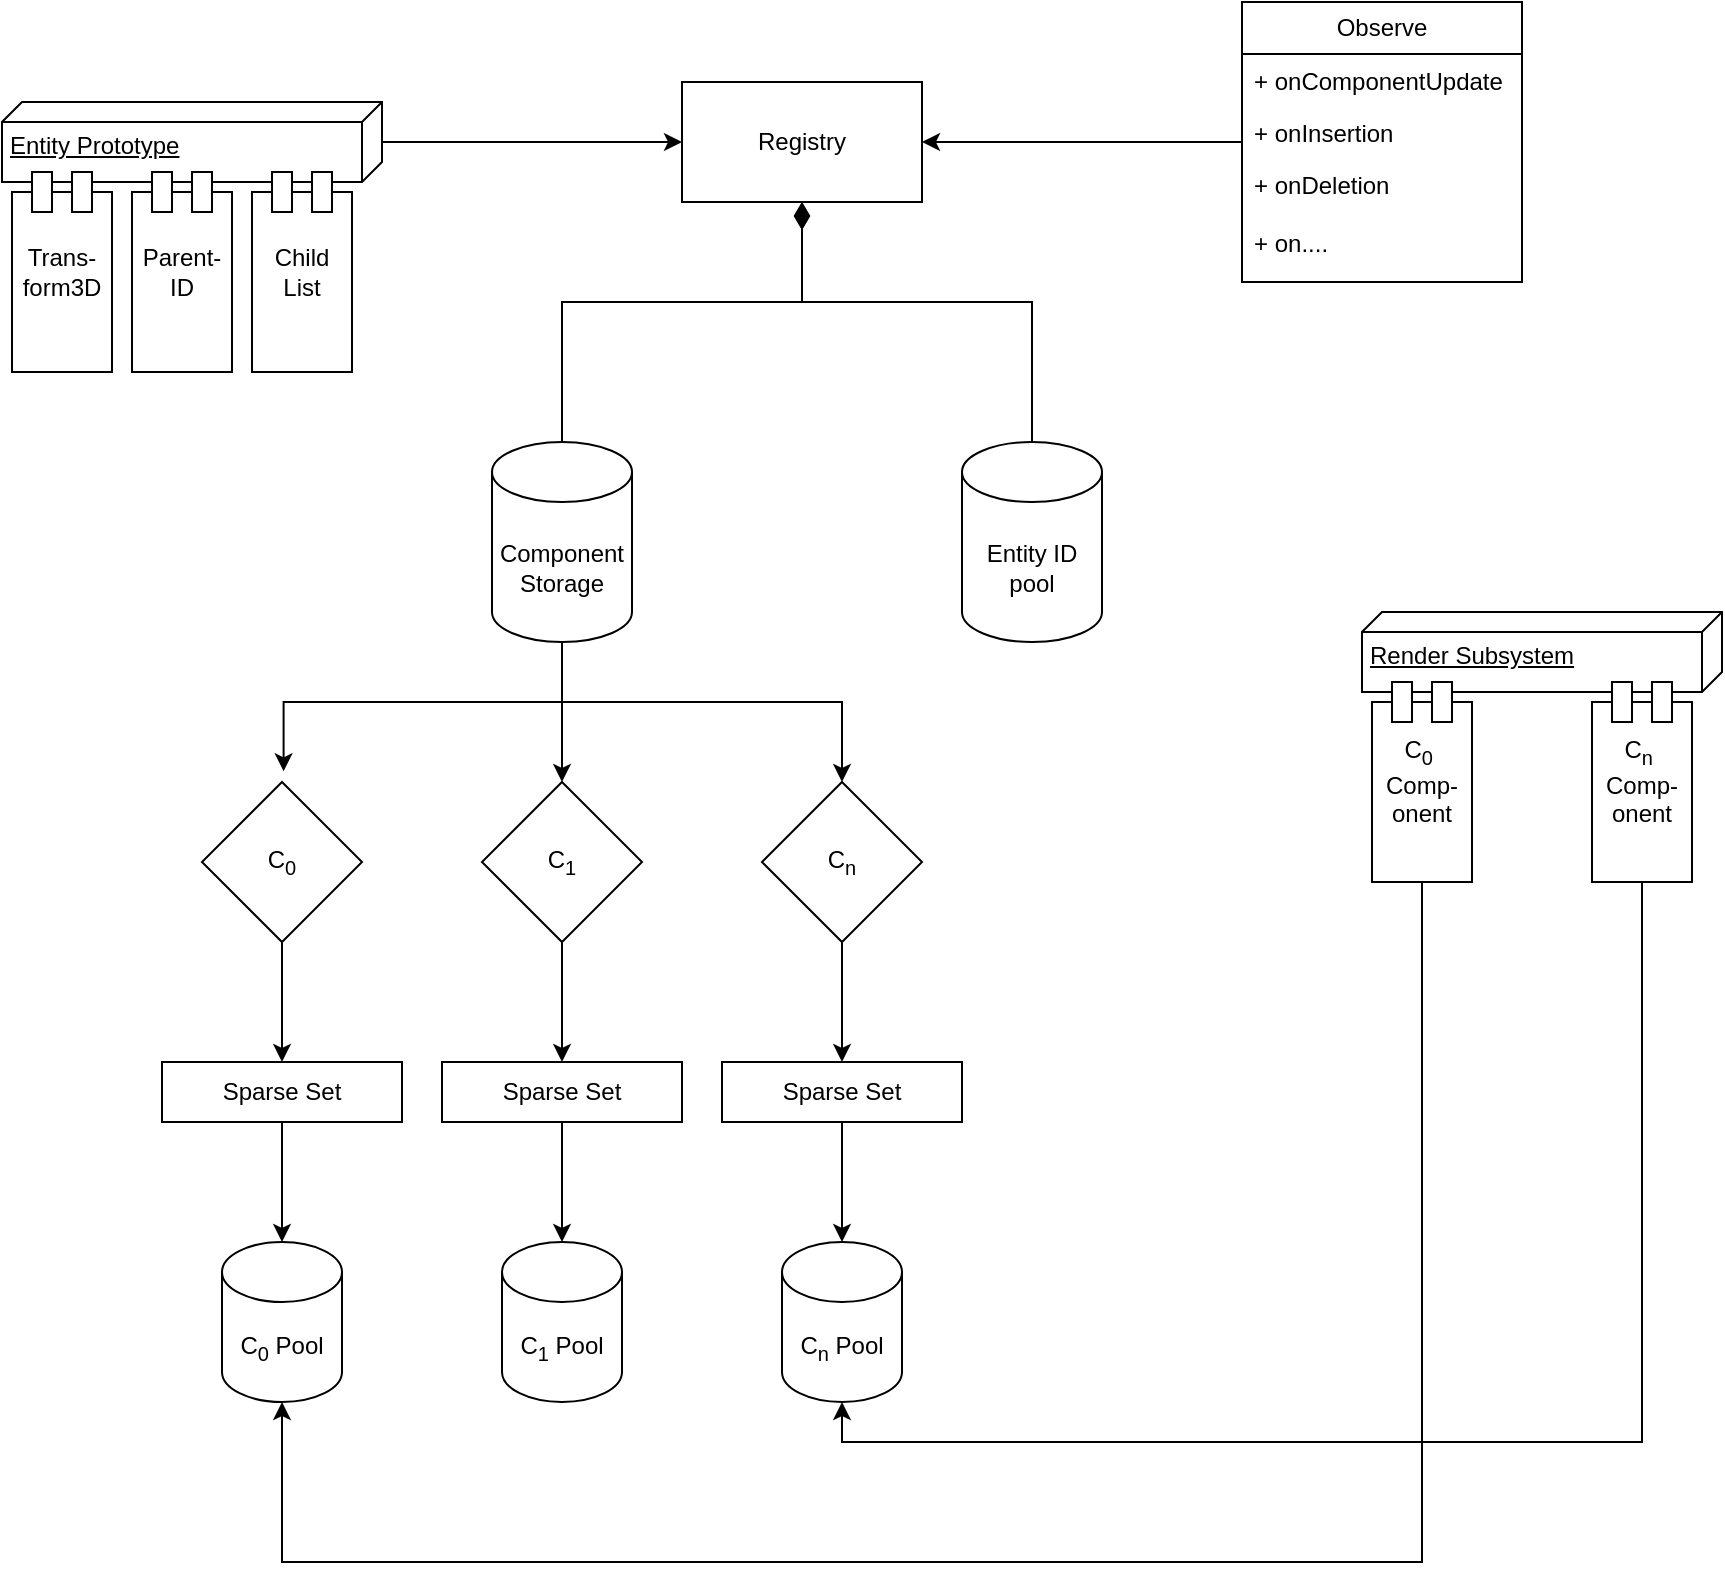 <mxfile version="22.1.2" type="device">
  <diagram name="Page-1" id="twf_O56_-kIR7b0SyXV9">
    <mxGraphModel dx="3585" dy="2210" grid="1" gridSize="10" guides="1" tooltips="1" connect="1" arrows="1" fold="1" page="1" pageScale="1" pageWidth="1920" pageHeight="1200" math="0" shadow="0">
      <root>
        <mxCell id="0" />
        <mxCell id="1" parent="0" />
        <mxCell id="KK0hIXP3dYskdYrrd4sn-71" style="edgeStyle=orthogonalEdgeStyle;rounded=0;orthogonalLoop=1;jettySize=auto;html=1;entryX=0;entryY=0.5;entryDx=0;entryDy=0;" edge="1" parent="1" source="KK0hIXP3dYskdYrrd4sn-2" target="KK0hIXP3dYskdYrrd4sn-12">
          <mxGeometry relative="1" as="geometry" />
        </mxCell>
        <mxCell id="KK0hIXP3dYskdYrrd4sn-2" value="Entity Prototype&lt;br&gt;" style="verticalAlign=top;align=left;spacingTop=8;spacingLeft=2;spacingRight=12;shape=cube;size=10;direction=south;fontStyle=4;html=1;whiteSpace=wrap;" vertex="1" parent="1">
          <mxGeometry x="535" y="260" width="190" height="40" as="geometry" />
        </mxCell>
        <mxCell id="KK0hIXP3dYskdYrrd4sn-3" value="" style="shape=module;align=left;spacingLeft=20;align=center;verticalAlign=top;whiteSpace=wrap;html=1;rotation=90;" vertex="1" parent="1">
          <mxGeometry x="515" y="320" width="100" height="50" as="geometry" />
        </mxCell>
        <mxCell id="KK0hIXP3dYskdYrrd4sn-7" value="Trans-form3D" style="text;html=1;strokeColor=none;fillColor=none;align=center;verticalAlign=middle;whiteSpace=wrap;rounded=0;" vertex="1" parent="1">
          <mxGeometry x="545" y="330" width="40" height="30" as="geometry" />
        </mxCell>
        <mxCell id="KK0hIXP3dYskdYrrd4sn-8" value="" style="shape=module;align=left;spacingLeft=20;align=center;verticalAlign=top;whiteSpace=wrap;html=1;rotation=90;" vertex="1" parent="1">
          <mxGeometry x="575" y="320" width="100" height="50" as="geometry" />
        </mxCell>
        <mxCell id="KK0hIXP3dYskdYrrd4sn-9" value="Parent-ID" style="text;html=1;strokeColor=none;fillColor=none;align=center;verticalAlign=middle;whiteSpace=wrap;rounded=0;" vertex="1" parent="1">
          <mxGeometry x="605" y="330" width="40" height="30" as="geometry" />
        </mxCell>
        <mxCell id="KK0hIXP3dYskdYrrd4sn-10" value="" style="shape=module;align=left;spacingLeft=20;align=center;verticalAlign=top;whiteSpace=wrap;html=1;rotation=90;" vertex="1" parent="1">
          <mxGeometry x="635" y="320" width="100" height="50" as="geometry" />
        </mxCell>
        <mxCell id="KK0hIXP3dYskdYrrd4sn-11" value="Child List" style="text;html=1;strokeColor=none;fillColor=none;align=center;verticalAlign=middle;whiteSpace=wrap;rounded=0;" vertex="1" parent="1">
          <mxGeometry x="665" y="330" width="40" height="30" as="geometry" />
        </mxCell>
        <mxCell id="KK0hIXP3dYskdYrrd4sn-54" style="edgeStyle=orthogonalEdgeStyle;rounded=0;orthogonalLoop=1;jettySize=auto;html=1;endArrow=none;endFill=0;startArrow=diamondThin;startFill=1;startSize=11;" edge="1" parent="1" source="KK0hIXP3dYskdYrrd4sn-12" target="KK0hIXP3dYskdYrrd4sn-14">
          <mxGeometry relative="1" as="geometry">
            <Array as="points">
              <mxPoint x="935" y="360" />
              <mxPoint x="815" y="360" />
            </Array>
          </mxGeometry>
        </mxCell>
        <mxCell id="KK0hIXP3dYskdYrrd4sn-55" style="edgeStyle=orthogonalEdgeStyle;rounded=0;orthogonalLoop=1;jettySize=auto;html=1;endArrow=none;endFill=0;startArrow=diamondThin;startFill=1;startSize=11;" edge="1" parent="1" source="KK0hIXP3dYskdYrrd4sn-12" target="KK0hIXP3dYskdYrrd4sn-51">
          <mxGeometry relative="1" as="geometry">
            <Array as="points">
              <mxPoint x="935" y="360" />
              <mxPoint x="1050" y="360" />
            </Array>
          </mxGeometry>
        </mxCell>
        <mxCell id="KK0hIXP3dYskdYrrd4sn-12" value="Registry" style="rounded=0;whiteSpace=wrap;html=1;" vertex="1" parent="1">
          <mxGeometry x="875" y="250" width="120" height="60" as="geometry" />
        </mxCell>
        <mxCell id="KK0hIXP3dYskdYrrd4sn-48" style="edgeStyle=orthogonalEdgeStyle;rounded=0;orthogonalLoop=1;jettySize=auto;html=1;entryX=0.5;entryY=0;entryDx=0;entryDy=0;" edge="1" parent="1" source="KK0hIXP3dYskdYrrd4sn-14" target="KK0hIXP3dYskdYrrd4sn-16">
          <mxGeometry relative="1" as="geometry" />
        </mxCell>
        <mxCell id="KK0hIXP3dYskdYrrd4sn-49" style="edgeStyle=orthogonalEdgeStyle;rounded=0;orthogonalLoop=1;jettySize=auto;html=1;entryX=0.5;entryY=0;entryDx=0;entryDy=0;" edge="1" parent="1" source="KK0hIXP3dYskdYrrd4sn-14" target="KK0hIXP3dYskdYrrd4sn-17">
          <mxGeometry relative="1" as="geometry">
            <Array as="points">
              <mxPoint x="815" y="560" />
              <mxPoint x="955" y="560" />
            </Array>
          </mxGeometry>
        </mxCell>
        <mxCell id="KK0hIXP3dYskdYrrd4sn-14" value="Component Storage" style="shape=cylinder3;whiteSpace=wrap;html=1;boundedLbl=1;backgroundOutline=1;size=15;" vertex="1" parent="1">
          <mxGeometry x="780" y="430" width="70" height="100" as="geometry" />
        </mxCell>
        <mxCell id="KK0hIXP3dYskdYrrd4sn-18" style="edgeStyle=orthogonalEdgeStyle;rounded=0;orthogonalLoop=1;jettySize=auto;html=1;" edge="1" parent="1" source="KK0hIXP3dYskdYrrd4sn-15">
          <mxGeometry relative="1" as="geometry">
            <mxPoint x="675" y="740" as="targetPoint" />
          </mxGeometry>
        </mxCell>
        <mxCell id="KK0hIXP3dYskdYrrd4sn-15" value="C&lt;sub&gt;0&lt;/sub&gt;" style="rhombus;whiteSpace=wrap;html=1;" vertex="1" parent="1">
          <mxGeometry x="635" y="600" width="80" height="80" as="geometry" />
        </mxCell>
        <mxCell id="KK0hIXP3dYskdYrrd4sn-16" value="C&lt;sub&gt;1&lt;/sub&gt;" style="rhombus;whiteSpace=wrap;html=1;" vertex="1" parent="1">
          <mxGeometry x="775" y="600" width="80" height="80" as="geometry" />
        </mxCell>
        <mxCell id="KK0hIXP3dYskdYrrd4sn-17" value="C&lt;sub&gt;n&lt;/sub&gt;" style="rhombus;whiteSpace=wrap;html=1;" vertex="1" parent="1">
          <mxGeometry x="915" y="600" width="80" height="80" as="geometry" />
        </mxCell>
        <mxCell id="KK0hIXP3dYskdYrrd4sn-21" style="edgeStyle=orthogonalEdgeStyle;rounded=0;orthogonalLoop=1;jettySize=auto;html=1;" edge="1" parent="1" source="KK0hIXP3dYskdYrrd4sn-20" target="KK0hIXP3dYskdYrrd4sn-22">
          <mxGeometry relative="1" as="geometry">
            <mxPoint x="675" y="840" as="targetPoint" />
          </mxGeometry>
        </mxCell>
        <mxCell id="KK0hIXP3dYskdYrrd4sn-20" value="Sparse Set" style="rounded=0;whiteSpace=wrap;html=1;" vertex="1" parent="1">
          <mxGeometry x="615" y="740" width="120" height="30" as="geometry" />
        </mxCell>
        <mxCell id="KK0hIXP3dYskdYrrd4sn-22" value="C&lt;sub&gt;0&lt;/sub&gt;&amp;nbsp;Pool" style="shape=cylinder3;whiteSpace=wrap;html=1;boundedLbl=1;backgroundOutline=1;size=15;" vertex="1" parent="1">
          <mxGeometry x="645" y="830" width="60" height="80" as="geometry" />
        </mxCell>
        <mxCell id="KK0hIXP3dYskdYrrd4sn-39" style="edgeStyle=orthogonalEdgeStyle;rounded=0;orthogonalLoop=1;jettySize=auto;html=1;" edge="1" parent="1">
          <mxGeometry relative="1" as="geometry">
            <mxPoint x="815" y="740" as="targetPoint" />
            <mxPoint x="815" y="680" as="sourcePoint" />
          </mxGeometry>
        </mxCell>
        <mxCell id="KK0hIXP3dYskdYrrd4sn-40" style="edgeStyle=orthogonalEdgeStyle;rounded=0;orthogonalLoop=1;jettySize=auto;html=1;" edge="1" parent="1" source="KK0hIXP3dYskdYrrd4sn-41" target="KK0hIXP3dYskdYrrd4sn-42">
          <mxGeometry relative="1" as="geometry">
            <mxPoint x="815" y="840" as="targetPoint" />
          </mxGeometry>
        </mxCell>
        <mxCell id="KK0hIXP3dYskdYrrd4sn-41" value="Sparse Set" style="rounded=0;whiteSpace=wrap;html=1;" vertex="1" parent="1">
          <mxGeometry x="755" y="740" width="120" height="30" as="geometry" />
        </mxCell>
        <mxCell id="KK0hIXP3dYskdYrrd4sn-42" value="C&lt;sub&gt;1&lt;/sub&gt;&amp;nbsp;Pool" style="shape=cylinder3;whiteSpace=wrap;html=1;boundedLbl=1;backgroundOutline=1;size=15;" vertex="1" parent="1">
          <mxGeometry x="785" y="830" width="60" height="80" as="geometry" />
        </mxCell>
        <mxCell id="KK0hIXP3dYskdYrrd4sn-43" style="edgeStyle=orthogonalEdgeStyle;rounded=0;orthogonalLoop=1;jettySize=auto;html=1;" edge="1" parent="1">
          <mxGeometry relative="1" as="geometry">
            <mxPoint x="955" y="740" as="targetPoint" />
            <mxPoint x="955" y="680" as="sourcePoint" />
          </mxGeometry>
        </mxCell>
        <mxCell id="KK0hIXP3dYskdYrrd4sn-44" style="edgeStyle=orthogonalEdgeStyle;rounded=0;orthogonalLoop=1;jettySize=auto;html=1;" edge="1" parent="1" source="KK0hIXP3dYskdYrrd4sn-45" target="KK0hIXP3dYskdYrrd4sn-46">
          <mxGeometry relative="1" as="geometry">
            <mxPoint x="955" y="840" as="targetPoint" />
          </mxGeometry>
        </mxCell>
        <mxCell id="KK0hIXP3dYskdYrrd4sn-45" value="Sparse Set" style="rounded=0;whiteSpace=wrap;html=1;" vertex="1" parent="1">
          <mxGeometry x="895" y="740" width="120" height="30" as="geometry" />
        </mxCell>
        <mxCell id="KK0hIXP3dYskdYrrd4sn-46" value="C&lt;sub&gt;n&lt;/sub&gt;&amp;nbsp;Pool" style="shape=cylinder3;whiteSpace=wrap;html=1;boundedLbl=1;backgroundOutline=1;size=15;" vertex="1" parent="1">
          <mxGeometry x="925" y="830" width="60" height="80" as="geometry" />
        </mxCell>
        <mxCell id="KK0hIXP3dYskdYrrd4sn-47" style="edgeStyle=orthogonalEdgeStyle;rounded=0;orthogonalLoop=1;jettySize=auto;html=1;entryX=0.51;entryY=-0.067;entryDx=0;entryDy=0;entryPerimeter=0;" edge="1" parent="1" source="KK0hIXP3dYskdYrrd4sn-14" target="KK0hIXP3dYskdYrrd4sn-15">
          <mxGeometry relative="1" as="geometry">
            <Array as="points">
              <mxPoint x="815" y="560" />
              <mxPoint x="676" y="560" />
            </Array>
          </mxGeometry>
        </mxCell>
        <mxCell id="KK0hIXP3dYskdYrrd4sn-51" value="Entity ID pool" style="shape=cylinder3;whiteSpace=wrap;html=1;boundedLbl=1;backgroundOutline=1;size=15;" vertex="1" parent="1">
          <mxGeometry x="1015" y="430" width="70" height="100" as="geometry" />
        </mxCell>
        <mxCell id="KK0hIXP3dYskdYrrd4sn-56" value="Render Subsystem" style="verticalAlign=top;align=left;spacingTop=8;spacingLeft=2;spacingRight=12;shape=cube;size=10;direction=south;fontStyle=4;html=1;whiteSpace=wrap;" vertex="1" parent="1">
          <mxGeometry x="1215" y="515" width="180" height="40" as="geometry" />
        </mxCell>
        <mxCell id="KK0hIXP3dYskdYrrd4sn-59" value="" style="shape=module;align=left;spacingLeft=20;align=center;verticalAlign=top;whiteSpace=wrap;html=1;rotation=90;" vertex="1" parent="1">
          <mxGeometry x="1195" y="575" width="100" height="50" as="geometry" />
        </mxCell>
        <mxCell id="KK0hIXP3dYskdYrrd4sn-60" value="C&lt;sub&gt;0&lt;/sub&gt;&amp;nbsp;&lt;br&gt;Comp-onent" style="text;html=1;strokeColor=none;fillColor=none;align=center;verticalAlign=middle;whiteSpace=wrap;rounded=0;" vertex="1" parent="1">
          <mxGeometry x="1225" y="585" width="40" height="30" as="geometry" />
        </mxCell>
        <mxCell id="KK0hIXP3dYskdYrrd4sn-61" value="" style="shape=module;align=left;spacingLeft=20;align=center;verticalAlign=top;whiteSpace=wrap;html=1;rotation=90;" vertex="1" parent="1">
          <mxGeometry x="1305" y="575" width="100" height="50" as="geometry" />
        </mxCell>
        <mxCell id="KK0hIXP3dYskdYrrd4sn-62" value="C&lt;sub&gt;n&lt;/sub&gt;&amp;nbsp;&lt;br&gt;Comp-onent" style="text;html=1;strokeColor=none;fillColor=none;align=center;verticalAlign=middle;whiteSpace=wrap;rounded=0;" vertex="1" parent="1">
          <mxGeometry x="1335" y="585" width="40" height="30" as="geometry" />
        </mxCell>
        <mxCell id="KK0hIXP3dYskdYrrd4sn-64" style="edgeStyle=orthogonalEdgeStyle;rounded=0;orthogonalLoop=1;jettySize=auto;html=1;entryX=0.5;entryY=1;entryDx=0;entryDy=0;entryPerimeter=0;" edge="1" parent="1" source="KK0hIXP3dYskdYrrd4sn-59" target="KK0hIXP3dYskdYrrd4sn-22">
          <mxGeometry relative="1" as="geometry">
            <Array as="points">
              <mxPoint x="1245" y="990" />
              <mxPoint x="675" y="990" />
            </Array>
          </mxGeometry>
        </mxCell>
        <mxCell id="KK0hIXP3dYskdYrrd4sn-65" style="edgeStyle=orthogonalEdgeStyle;rounded=0;orthogonalLoop=1;jettySize=auto;html=1;entryX=0.5;entryY=1;entryDx=0;entryDy=0;entryPerimeter=0;" edge="1" parent="1" source="KK0hIXP3dYskdYrrd4sn-61" target="KK0hIXP3dYskdYrrd4sn-46">
          <mxGeometry relative="1" as="geometry">
            <Array as="points">
              <mxPoint x="1355" y="930" />
              <mxPoint x="955" y="930" />
            </Array>
          </mxGeometry>
        </mxCell>
        <mxCell id="KK0hIXP3dYskdYrrd4sn-66" value="Observe" style="swimlane;fontStyle=0;childLayout=stackLayout;horizontal=1;startSize=26;fillColor=none;horizontalStack=0;resizeParent=1;resizeParentMax=0;resizeLast=0;collapsible=1;marginBottom=0;whiteSpace=wrap;html=1;" vertex="1" parent="1">
          <mxGeometry x="1155" y="210" width="140" height="140" as="geometry" />
        </mxCell>
        <mxCell id="KK0hIXP3dYskdYrrd4sn-67" value="+ onComponentUpdate" style="text;strokeColor=none;fillColor=none;align=left;verticalAlign=top;spacingLeft=4;spacingRight=4;overflow=hidden;rotatable=0;points=[[0,0.5],[1,0.5]];portConstraint=eastwest;whiteSpace=wrap;html=1;" vertex="1" parent="KK0hIXP3dYskdYrrd4sn-66">
          <mxGeometry y="26" width="140" height="26" as="geometry" />
        </mxCell>
        <mxCell id="KK0hIXP3dYskdYrrd4sn-68" value="+ onInsertion" style="text;strokeColor=none;fillColor=none;align=left;verticalAlign=top;spacingLeft=4;spacingRight=4;overflow=hidden;rotatable=0;points=[[0,0.5],[1,0.5]];portConstraint=eastwest;whiteSpace=wrap;html=1;" vertex="1" parent="KK0hIXP3dYskdYrrd4sn-66">
          <mxGeometry y="52" width="140" height="26" as="geometry" />
        </mxCell>
        <mxCell id="KK0hIXP3dYskdYrrd4sn-69" value="+ onDeletion&lt;br&gt;&amp;nbsp;&lt;br&gt;+ on...." style="text;strokeColor=none;fillColor=none;align=left;verticalAlign=top;spacingLeft=4;spacingRight=4;overflow=hidden;rotatable=0;points=[[0,0.5],[1,0.5]];portConstraint=eastwest;whiteSpace=wrap;html=1;" vertex="1" parent="KK0hIXP3dYskdYrrd4sn-66">
          <mxGeometry y="78" width="140" height="62" as="geometry" />
        </mxCell>
        <mxCell id="KK0hIXP3dYskdYrrd4sn-70" style="edgeStyle=orthogonalEdgeStyle;rounded=0;orthogonalLoop=1;jettySize=auto;html=1;entryX=1;entryY=0.5;entryDx=0;entryDy=0;" edge="1" parent="1" source="KK0hIXP3dYskdYrrd4sn-68" target="KK0hIXP3dYskdYrrd4sn-12">
          <mxGeometry relative="1" as="geometry">
            <Array as="points">
              <mxPoint x="1155" y="280" />
              <mxPoint x="1155" y="280" />
            </Array>
          </mxGeometry>
        </mxCell>
      </root>
    </mxGraphModel>
  </diagram>
</mxfile>
